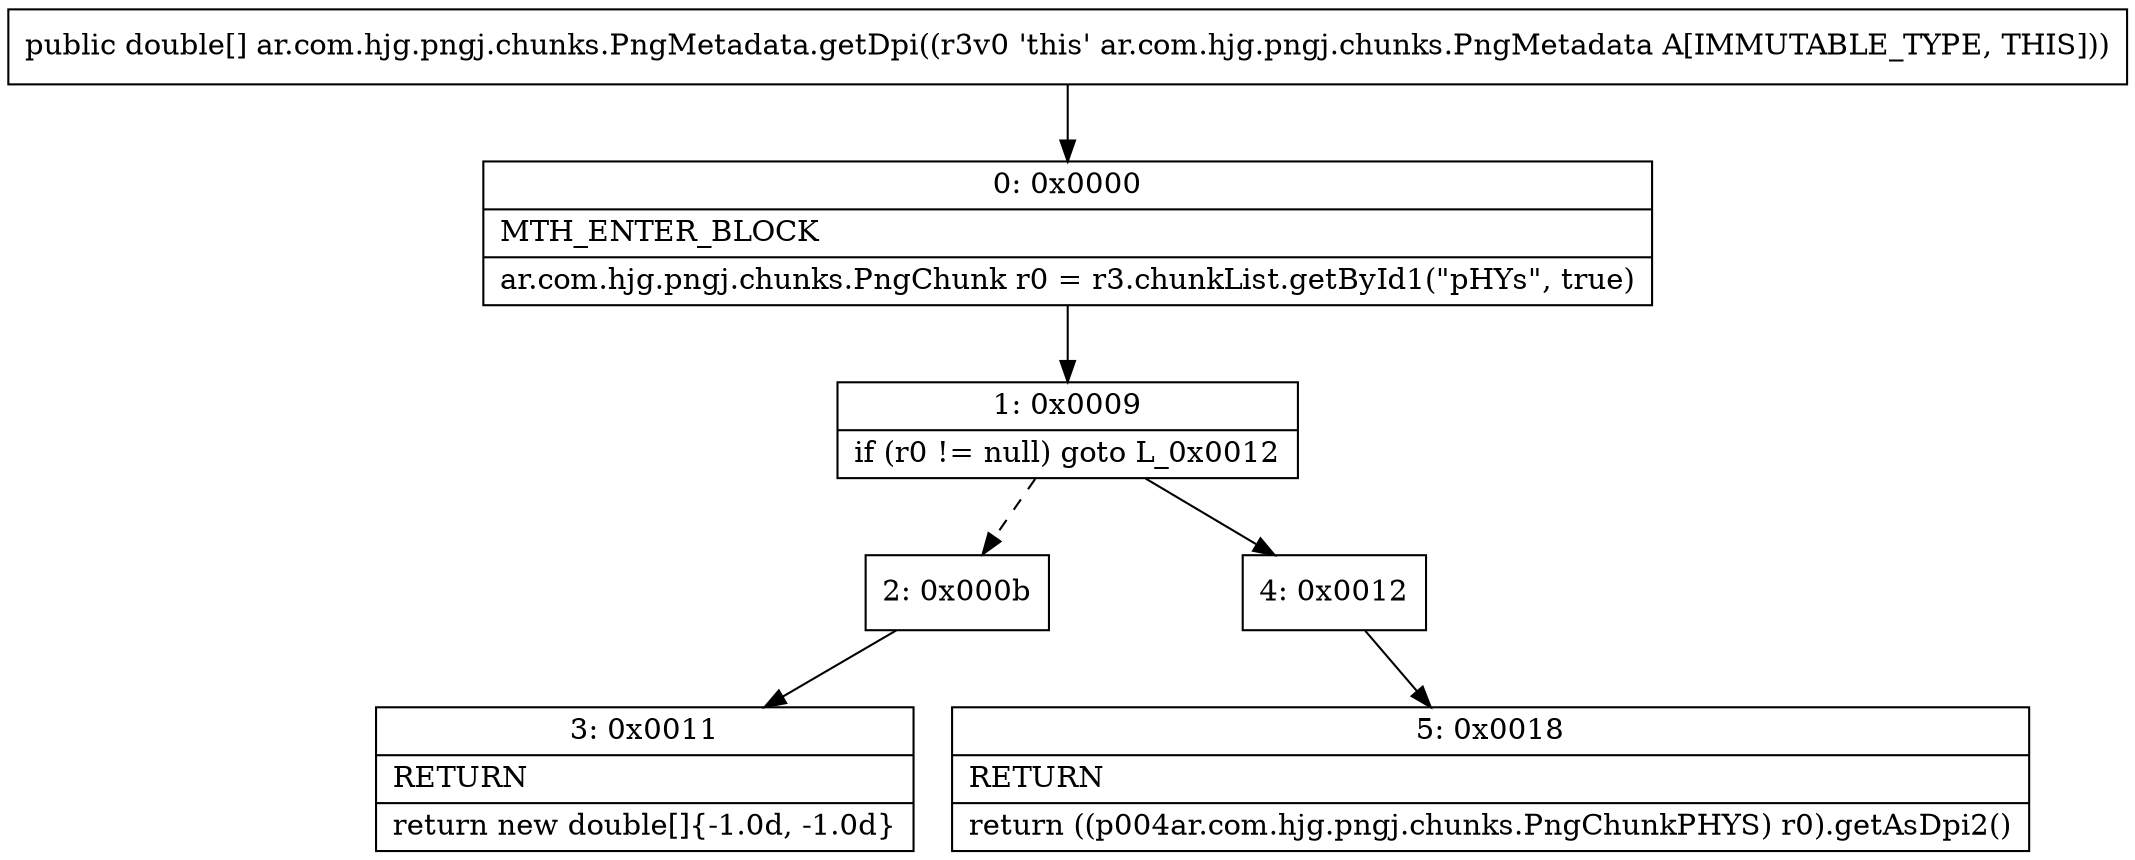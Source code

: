 digraph "CFG forar.com.hjg.pngj.chunks.PngMetadata.getDpi()[D" {
Node_0 [shape=record,label="{0\:\ 0x0000|MTH_ENTER_BLOCK\l|ar.com.hjg.pngj.chunks.PngChunk r0 = r3.chunkList.getById1(\"pHYs\", true)\l}"];
Node_1 [shape=record,label="{1\:\ 0x0009|if (r0 != null) goto L_0x0012\l}"];
Node_2 [shape=record,label="{2\:\ 0x000b}"];
Node_3 [shape=record,label="{3\:\ 0x0011|RETURN\l|return new double[]\{\-1.0d, \-1.0d\}\l}"];
Node_4 [shape=record,label="{4\:\ 0x0012}"];
Node_5 [shape=record,label="{5\:\ 0x0018|RETURN\l|return ((p004ar.com.hjg.pngj.chunks.PngChunkPHYS) r0).getAsDpi2()\l}"];
MethodNode[shape=record,label="{public double[] ar.com.hjg.pngj.chunks.PngMetadata.getDpi((r3v0 'this' ar.com.hjg.pngj.chunks.PngMetadata A[IMMUTABLE_TYPE, THIS])) }"];
MethodNode -> Node_0;
Node_0 -> Node_1;
Node_1 -> Node_2[style=dashed];
Node_1 -> Node_4;
Node_2 -> Node_3;
Node_4 -> Node_5;
}


